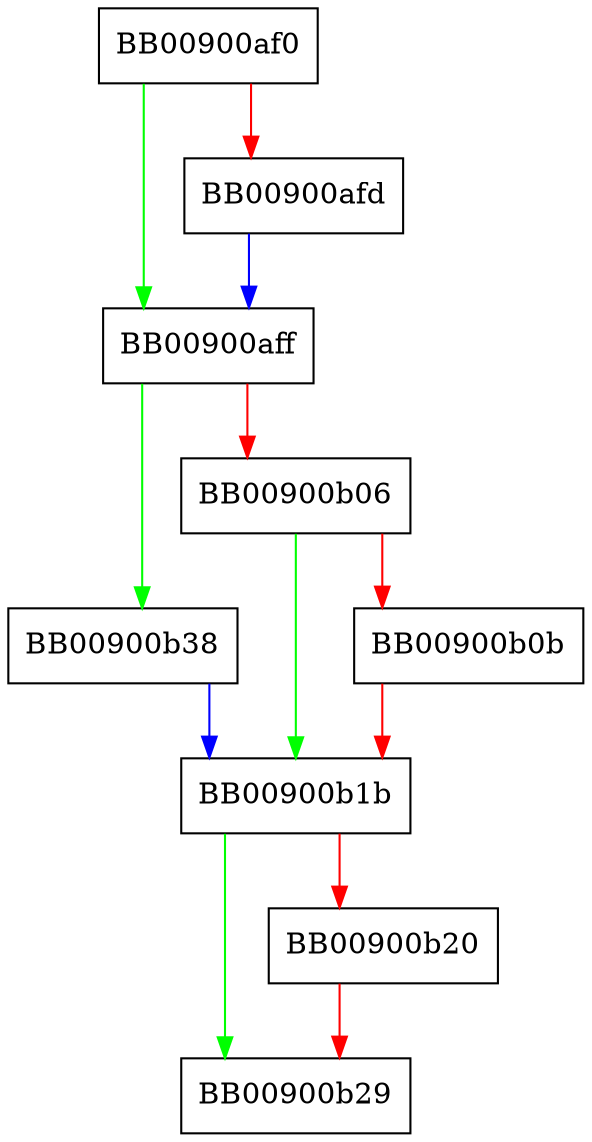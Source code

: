 digraph _nl_unload_locale {
  node [shape="box"];
  graph [splines=ortho];
  BB00900af0 -> BB00900aff [color="green"];
  BB00900af0 -> BB00900afd [color="red"];
  BB00900afd -> BB00900aff [color="blue"];
  BB00900aff -> BB00900b38 [color="green"];
  BB00900aff -> BB00900b06 [color="red"];
  BB00900b06 -> BB00900b1b [color="green"];
  BB00900b06 -> BB00900b0b [color="red"];
  BB00900b0b -> BB00900b1b [color="red"];
  BB00900b1b -> BB00900b29 [color="green"];
  BB00900b1b -> BB00900b20 [color="red"];
  BB00900b20 -> BB00900b29 [color="red"];
  BB00900b38 -> BB00900b1b [color="blue"];
}